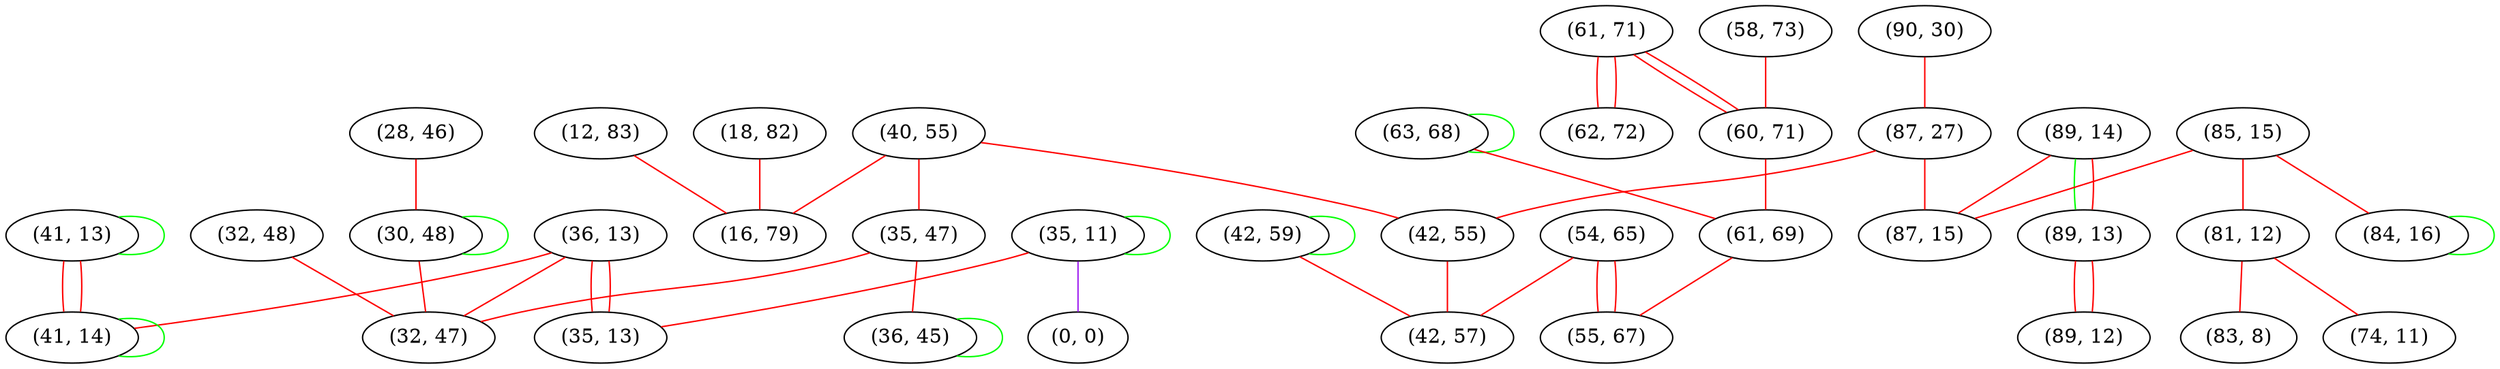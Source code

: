 graph "" {
"(41, 13)";
"(40, 55)";
"(90, 30)";
"(89, 14)";
"(58, 73)";
"(61, 71)";
"(85, 15)";
"(63, 68)";
"(35, 11)";
"(12, 83)";
"(89, 13)";
"(42, 59)";
"(28, 46)";
"(81, 12)";
"(18, 82)";
"(87, 27)";
"(60, 71)";
"(30, 48)";
"(83, 8)";
"(35, 47)";
"(0, 0)";
"(74, 11)";
"(89, 12)";
"(36, 13)";
"(32, 48)";
"(42, 55)";
"(54, 65)";
"(61, 69)";
"(41, 14)";
"(32, 47)";
"(35, 13)";
"(62, 72)";
"(42, 57)";
"(36, 45)";
"(55, 67)";
"(87, 15)";
"(16, 79)";
"(84, 16)";
"(41, 13)" -- "(41, 13)"  [color=green, key=0, weight=2];
"(41, 13)" -- "(41, 14)"  [color=red, key=0, weight=1];
"(41, 13)" -- "(41, 14)"  [color=red, key=1, weight=1];
"(40, 55)" -- "(42, 55)"  [color=red, key=0, weight=1];
"(40, 55)" -- "(35, 47)"  [color=red, key=0, weight=1];
"(40, 55)" -- "(16, 79)"  [color=red, key=0, weight=1];
"(90, 30)" -- "(87, 27)"  [color=red, key=0, weight=1];
"(89, 14)" -- "(89, 13)"  [color=green, key=0, weight=2];
"(89, 14)" -- "(89, 13)"  [color=red, key=1, weight=1];
"(89, 14)" -- "(87, 15)"  [color=red, key=0, weight=1];
"(58, 73)" -- "(60, 71)"  [color=red, key=0, weight=1];
"(61, 71)" -- "(60, 71)"  [color=red, key=0, weight=1];
"(61, 71)" -- "(60, 71)"  [color=red, key=1, weight=1];
"(61, 71)" -- "(62, 72)"  [color=red, key=0, weight=1];
"(61, 71)" -- "(62, 72)"  [color=red, key=1, weight=1];
"(85, 15)" -- "(87, 15)"  [color=red, key=0, weight=1];
"(85, 15)" -- "(81, 12)"  [color=red, key=0, weight=1];
"(85, 15)" -- "(84, 16)"  [color=red, key=0, weight=1];
"(63, 68)" -- "(63, 68)"  [color=green, key=0, weight=2];
"(63, 68)" -- "(61, 69)"  [color=red, key=0, weight=1];
"(35, 11)" -- "(0, 0)"  [color=purple, key=0, weight=4];
"(35, 11)" -- "(35, 11)"  [color=green, key=0, weight=2];
"(35, 11)" -- "(35, 13)"  [color=red, key=0, weight=1];
"(12, 83)" -- "(16, 79)"  [color=red, key=0, weight=1];
"(89, 13)" -- "(89, 12)"  [color=red, key=0, weight=1];
"(89, 13)" -- "(89, 12)"  [color=red, key=1, weight=1];
"(42, 59)" -- "(42, 59)"  [color=green, key=0, weight=2];
"(42, 59)" -- "(42, 57)"  [color=red, key=0, weight=1];
"(28, 46)" -- "(30, 48)"  [color=red, key=0, weight=1];
"(81, 12)" -- "(83, 8)"  [color=red, key=0, weight=1];
"(81, 12)" -- "(74, 11)"  [color=red, key=0, weight=1];
"(18, 82)" -- "(16, 79)"  [color=red, key=0, weight=1];
"(87, 27)" -- "(42, 55)"  [color=red, key=0, weight=1];
"(87, 27)" -- "(87, 15)"  [color=red, key=0, weight=1];
"(60, 71)" -- "(61, 69)"  [color=red, key=0, weight=1];
"(30, 48)" -- "(30, 48)"  [color=green, key=0, weight=2];
"(30, 48)" -- "(32, 47)"  [color=red, key=0, weight=1];
"(35, 47)" -- "(36, 45)"  [color=red, key=0, weight=1];
"(35, 47)" -- "(32, 47)"  [color=red, key=0, weight=1];
"(36, 13)" -- "(41, 14)"  [color=red, key=0, weight=1];
"(36, 13)" -- "(32, 47)"  [color=red, key=0, weight=1];
"(36, 13)" -- "(35, 13)"  [color=red, key=0, weight=1];
"(36, 13)" -- "(35, 13)"  [color=red, key=1, weight=1];
"(32, 48)" -- "(32, 47)"  [color=red, key=0, weight=1];
"(42, 55)" -- "(42, 57)"  [color=red, key=0, weight=1];
"(54, 65)" -- "(55, 67)"  [color=red, key=0, weight=1];
"(54, 65)" -- "(55, 67)"  [color=red, key=1, weight=1];
"(54, 65)" -- "(42, 57)"  [color=red, key=0, weight=1];
"(61, 69)" -- "(55, 67)"  [color=red, key=0, weight=1];
"(41, 14)" -- "(41, 14)"  [color=green, key=0, weight=2];
"(36, 45)" -- "(36, 45)"  [color=green, key=0, weight=2];
"(84, 16)" -- "(84, 16)"  [color=green, key=0, weight=2];
}
